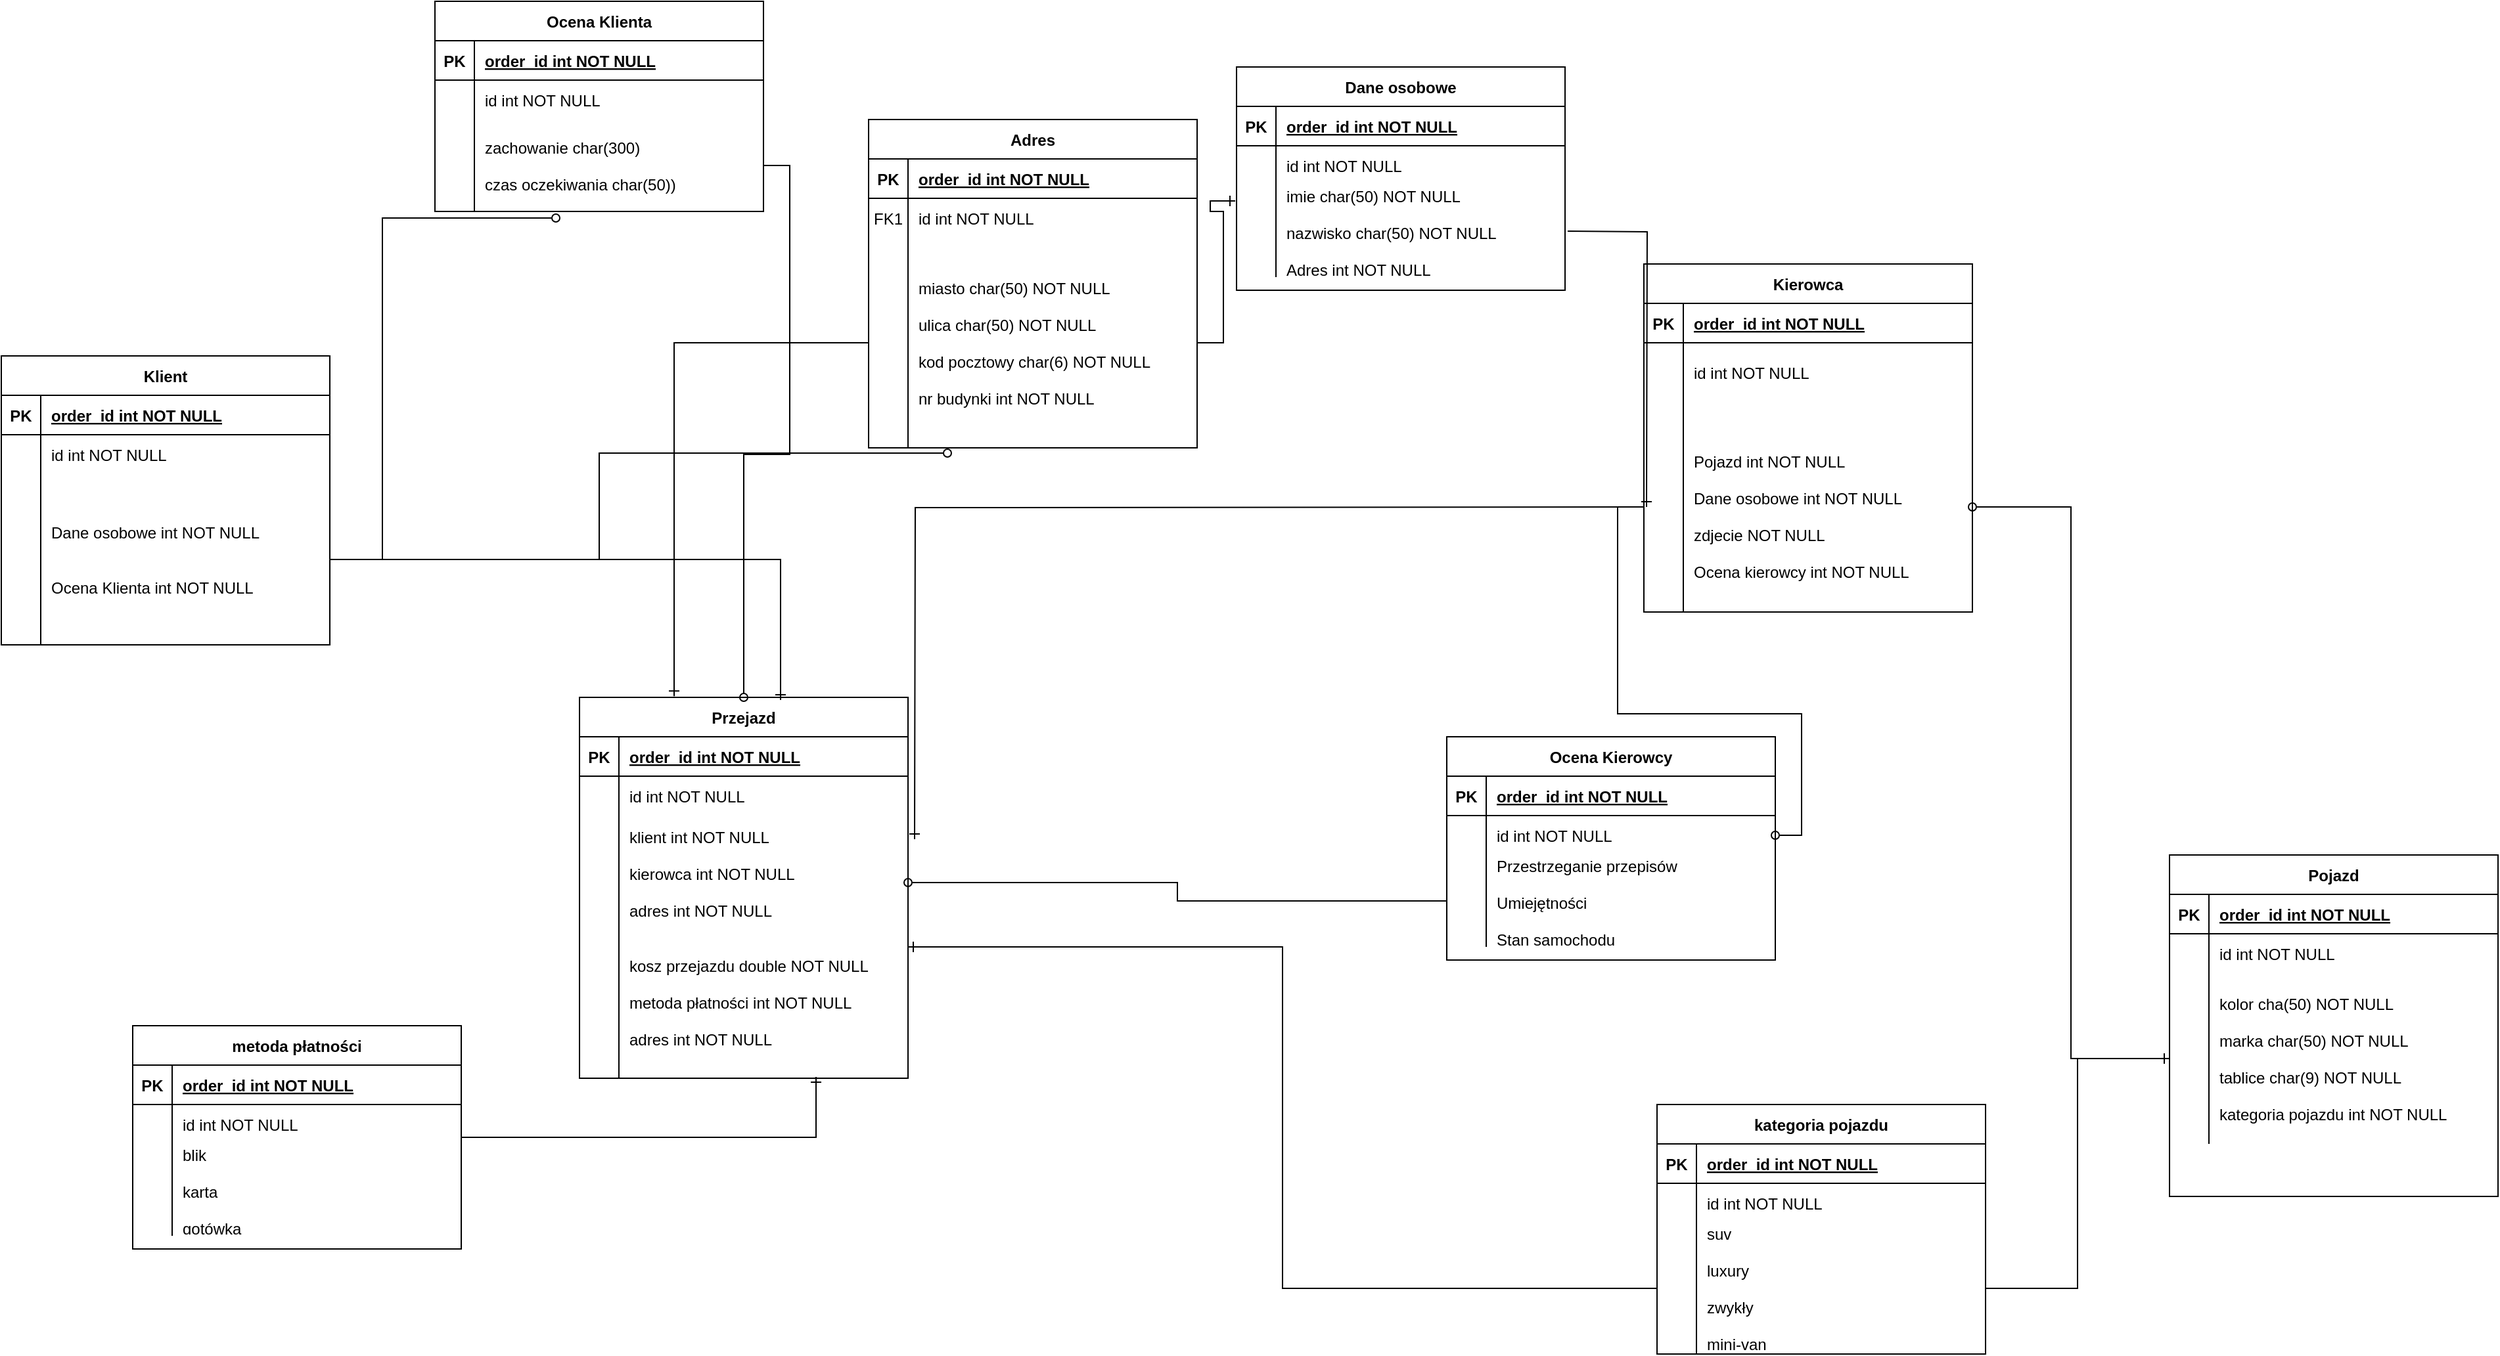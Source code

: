 <mxfile version="21.0.2" type="device"><diagram id="R2lEEEUBdFMjLlhIrx00" name="Page-1"><mxGraphModel dx="1434" dy="5473" grid="1" gridSize="10" guides="1" tooltips="1" connect="1" arrows="1" fold="1" page="1" pageScale="1" pageWidth="3300" pageHeight="4681" math="0" shadow="0" extFonts="Permanent Marker^https://fonts.googleapis.com/css?family=Permanent+Marker"><root><mxCell id="0"/><mxCell id="1" parent="0"/><mxCell id="sMUgmYJ9CTrRxvBQoEKG-1" value="Dane osobowe" style="shape=table;startSize=30;container=1;collapsible=1;childLayout=tableLayout;fixedRows=1;rowLines=0;fontStyle=1;align=center;resizeLast=1;" vertex="1" parent="1"><mxGeometry x="1750" y="40" width="250" height="170" as="geometry"/></mxCell><mxCell id="sMUgmYJ9CTrRxvBQoEKG-2" value="" style="shape=partialRectangle;collapsible=0;dropTarget=0;pointerEvents=0;fillColor=none;points=[[0,0.5],[1,0.5]];portConstraint=eastwest;top=0;left=0;right=0;bottom=1;" vertex="1" parent="sMUgmYJ9CTrRxvBQoEKG-1"><mxGeometry y="30" width="250" height="30" as="geometry"/></mxCell><mxCell id="sMUgmYJ9CTrRxvBQoEKG-3" value="PK" style="shape=partialRectangle;overflow=hidden;connectable=0;fillColor=none;top=0;left=0;bottom=0;right=0;fontStyle=1;" vertex="1" parent="sMUgmYJ9CTrRxvBQoEKG-2"><mxGeometry width="30" height="30" as="geometry"><mxRectangle width="30" height="30" as="alternateBounds"/></mxGeometry></mxCell><mxCell id="sMUgmYJ9CTrRxvBQoEKG-4" value="order_id int NOT NULL " style="shape=partialRectangle;overflow=hidden;connectable=0;fillColor=none;top=0;left=0;bottom=0;right=0;align=left;spacingLeft=6;fontStyle=5;" vertex="1" parent="sMUgmYJ9CTrRxvBQoEKG-2"><mxGeometry x="30" width="220" height="30" as="geometry"><mxRectangle width="220" height="30" as="alternateBounds"/></mxGeometry></mxCell><mxCell id="sMUgmYJ9CTrRxvBQoEKG-5" value="" style="shape=partialRectangle;collapsible=0;dropTarget=0;pointerEvents=0;fillColor=none;points=[[0,0.5],[1,0.5]];portConstraint=eastwest;top=0;left=0;right=0;bottom=0;" vertex="1" parent="sMUgmYJ9CTrRxvBQoEKG-1"><mxGeometry y="60" width="250" height="30" as="geometry"/></mxCell><mxCell id="sMUgmYJ9CTrRxvBQoEKG-6" value="" style="shape=partialRectangle;overflow=hidden;connectable=0;fillColor=none;top=0;left=0;bottom=0;right=0;" vertex="1" parent="sMUgmYJ9CTrRxvBQoEKG-5"><mxGeometry width="30" height="30" as="geometry"><mxRectangle width="30" height="30" as="alternateBounds"/></mxGeometry></mxCell><mxCell id="sMUgmYJ9CTrRxvBQoEKG-7" value="id int NOT NULL" style="shape=partialRectangle;overflow=hidden;connectable=0;fillColor=none;top=0;left=0;bottom=0;right=0;align=left;spacingLeft=6;" vertex="1" parent="sMUgmYJ9CTrRxvBQoEKG-5"><mxGeometry x="30" width="220" height="30" as="geometry"><mxRectangle width="220" height="30" as="alternateBounds"/></mxGeometry></mxCell><mxCell id="sMUgmYJ9CTrRxvBQoEKG-8" value="" style="shape=partialRectangle;collapsible=0;dropTarget=0;pointerEvents=0;fillColor=none;points=[[0,0.5],[1,0.5]];portConstraint=eastwest;top=0;left=0;right=0;bottom=0;" vertex="1" parent="sMUgmYJ9CTrRxvBQoEKG-1"><mxGeometry y="90" width="250" height="70" as="geometry"/></mxCell><mxCell id="sMUgmYJ9CTrRxvBQoEKG-9" value="" style="shape=partialRectangle;overflow=hidden;connectable=0;fillColor=none;top=0;left=0;bottom=0;right=0;" vertex="1" parent="sMUgmYJ9CTrRxvBQoEKG-8"><mxGeometry width="30" height="70" as="geometry"><mxRectangle width="30" height="70" as="alternateBounds"/></mxGeometry></mxCell><mxCell id="sMUgmYJ9CTrRxvBQoEKG-10" value="imie char(50) NOT NULL&#10;&#10;nazwisko char(50) NOT NULL&#10;&#10;Adres int NOT NULL" style="shape=partialRectangle;overflow=hidden;connectable=0;fillColor=none;top=0;left=0;bottom=0;right=0;align=left;spacingLeft=6;" vertex="1" parent="sMUgmYJ9CTrRxvBQoEKG-8"><mxGeometry x="30" width="220" height="70" as="geometry"><mxRectangle width="220" height="70" as="alternateBounds"/></mxGeometry></mxCell><mxCell id="sMUgmYJ9CTrRxvBQoEKG-11" value="Adres" style="shape=table;startSize=30;container=1;collapsible=1;childLayout=tableLayout;fixedRows=1;rowLines=0;fontStyle=1;align=center;resizeLast=1;" vertex="1" parent="1"><mxGeometry x="1470" y="80" width="250" height="250" as="geometry"/></mxCell><mxCell id="sMUgmYJ9CTrRxvBQoEKG-12" value="" style="shape=partialRectangle;collapsible=0;dropTarget=0;pointerEvents=0;fillColor=none;points=[[0,0.5],[1,0.5]];portConstraint=eastwest;top=0;left=0;right=0;bottom=1;" vertex="1" parent="sMUgmYJ9CTrRxvBQoEKG-11"><mxGeometry y="30" width="250" height="30" as="geometry"/></mxCell><mxCell id="sMUgmYJ9CTrRxvBQoEKG-13" value="PK" style="shape=partialRectangle;overflow=hidden;connectable=0;fillColor=none;top=0;left=0;bottom=0;right=0;fontStyle=1;" vertex="1" parent="sMUgmYJ9CTrRxvBQoEKG-12"><mxGeometry width="30" height="30" as="geometry"><mxRectangle width="30" height="30" as="alternateBounds"/></mxGeometry></mxCell><mxCell id="sMUgmYJ9CTrRxvBQoEKG-14" value="order_id int NOT NULL " style="shape=partialRectangle;overflow=hidden;connectable=0;fillColor=none;top=0;left=0;bottom=0;right=0;align=left;spacingLeft=6;fontStyle=5;" vertex="1" parent="sMUgmYJ9CTrRxvBQoEKG-12"><mxGeometry x="30" width="220" height="30" as="geometry"><mxRectangle width="220" height="30" as="alternateBounds"/></mxGeometry></mxCell><mxCell id="sMUgmYJ9CTrRxvBQoEKG-15" value="" style="shape=partialRectangle;collapsible=0;dropTarget=0;pointerEvents=0;fillColor=none;points=[[0,0.5],[1,0.5]];portConstraint=eastwest;top=0;left=0;right=0;bottom=0;" vertex="1" parent="sMUgmYJ9CTrRxvBQoEKG-11"><mxGeometry y="60" width="250" height="30" as="geometry"/></mxCell><mxCell id="sMUgmYJ9CTrRxvBQoEKG-16" value="FK1" style="shape=partialRectangle;overflow=hidden;connectable=0;fillColor=none;top=0;left=0;bottom=0;right=0;" vertex="1" parent="sMUgmYJ9CTrRxvBQoEKG-15"><mxGeometry width="30" height="30" as="geometry"><mxRectangle width="30" height="30" as="alternateBounds"/></mxGeometry></mxCell><mxCell id="sMUgmYJ9CTrRxvBQoEKG-17" value="id int NOT NULL" style="shape=partialRectangle;overflow=hidden;connectable=0;fillColor=none;top=0;left=0;bottom=0;right=0;align=left;spacingLeft=6;" vertex="1" parent="sMUgmYJ9CTrRxvBQoEKG-15"><mxGeometry x="30" width="220" height="30" as="geometry"><mxRectangle width="220" height="30" as="alternateBounds"/></mxGeometry></mxCell><mxCell id="sMUgmYJ9CTrRxvBQoEKG-18" value="" style="shape=partialRectangle;collapsible=0;dropTarget=0;pointerEvents=0;fillColor=none;points=[[0,0.5],[1,0.5]];portConstraint=eastwest;top=0;left=0;right=0;bottom=0;" vertex="1" parent="sMUgmYJ9CTrRxvBQoEKG-11"><mxGeometry y="90" width="250" height="160" as="geometry"/></mxCell><mxCell id="sMUgmYJ9CTrRxvBQoEKG-19" value="" style="shape=partialRectangle;overflow=hidden;connectable=0;fillColor=none;top=0;left=0;bottom=0;right=0;" vertex="1" parent="sMUgmYJ9CTrRxvBQoEKG-18"><mxGeometry width="30" height="160" as="geometry"><mxRectangle width="30" height="160" as="alternateBounds"/></mxGeometry></mxCell><mxCell id="sMUgmYJ9CTrRxvBQoEKG-20" value="miasto char(50) NOT NULL&#10;&#10;ulica char(50) NOT NULL&#10;&#10;kod pocztowy char(6) NOT NULL&#10;&#10;nr budynki int NOT NULL" style="shape=partialRectangle;overflow=hidden;connectable=0;fillColor=none;top=0;left=0;bottom=0;right=0;align=left;spacingLeft=6;" vertex="1" parent="sMUgmYJ9CTrRxvBQoEKG-18"><mxGeometry x="30" width="220" height="160" as="geometry"><mxRectangle width="220" height="160" as="alternateBounds"/></mxGeometry></mxCell><mxCell id="sMUgmYJ9CTrRxvBQoEKG-22" value="Klient" style="shape=table;startSize=30;container=1;collapsible=1;childLayout=tableLayout;fixedRows=1;rowLines=0;fontStyle=1;align=center;resizeLast=1;" vertex="1" parent="1"><mxGeometry x="810" y="260" width="250" height="220" as="geometry"/></mxCell><mxCell id="sMUgmYJ9CTrRxvBQoEKG-23" value="" style="shape=partialRectangle;collapsible=0;dropTarget=0;pointerEvents=0;fillColor=none;points=[[0,0.5],[1,0.5]];portConstraint=eastwest;top=0;left=0;right=0;bottom=1;" vertex="1" parent="sMUgmYJ9CTrRxvBQoEKG-22"><mxGeometry y="30" width="250" height="30" as="geometry"/></mxCell><mxCell id="sMUgmYJ9CTrRxvBQoEKG-24" value="PK" style="shape=partialRectangle;overflow=hidden;connectable=0;fillColor=none;top=0;left=0;bottom=0;right=0;fontStyle=1;" vertex="1" parent="sMUgmYJ9CTrRxvBQoEKG-23"><mxGeometry width="30" height="30" as="geometry"><mxRectangle width="30" height="30" as="alternateBounds"/></mxGeometry></mxCell><mxCell id="sMUgmYJ9CTrRxvBQoEKG-25" value="order_id int NOT NULL " style="shape=partialRectangle;overflow=hidden;connectable=0;fillColor=none;top=0;left=0;bottom=0;right=0;align=left;spacingLeft=6;fontStyle=5;" vertex="1" parent="sMUgmYJ9CTrRxvBQoEKG-23"><mxGeometry x="30" width="220" height="30" as="geometry"><mxRectangle width="220" height="30" as="alternateBounds"/></mxGeometry></mxCell><mxCell id="sMUgmYJ9CTrRxvBQoEKG-26" value="" style="shape=partialRectangle;collapsible=0;dropTarget=0;pointerEvents=0;fillColor=none;points=[[0,0.5],[1,0.5]];portConstraint=eastwest;top=0;left=0;right=0;bottom=0;" vertex="1" parent="sMUgmYJ9CTrRxvBQoEKG-22"><mxGeometry y="60" width="250" height="30" as="geometry"/></mxCell><mxCell id="sMUgmYJ9CTrRxvBQoEKG-27" value="" style="shape=partialRectangle;overflow=hidden;connectable=0;fillColor=none;top=0;left=0;bottom=0;right=0;" vertex="1" parent="sMUgmYJ9CTrRxvBQoEKG-26"><mxGeometry width="30" height="30" as="geometry"><mxRectangle width="30" height="30" as="alternateBounds"/></mxGeometry></mxCell><mxCell id="sMUgmYJ9CTrRxvBQoEKG-28" value="id int NOT NULL" style="shape=partialRectangle;overflow=hidden;connectable=0;fillColor=none;top=0;left=0;bottom=0;right=0;align=left;spacingLeft=6;" vertex="1" parent="sMUgmYJ9CTrRxvBQoEKG-26"><mxGeometry x="30" width="220" height="30" as="geometry"><mxRectangle width="220" height="30" as="alternateBounds"/></mxGeometry></mxCell><mxCell id="sMUgmYJ9CTrRxvBQoEKG-29" value="" style="shape=partialRectangle;collapsible=0;dropTarget=0;pointerEvents=0;fillColor=none;points=[[0,0.5],[1,0.5]];portConstraint=eastwest;top=0;left=0;right=0;bottom=0;" vertex="1" parent="sMUgmYJ9CTrRxvBQoEKG-22"><mxGeometry y="90" width="250" height="130" as="geometry"/></mxCell><mxCell id="sMUgmYJ9CTrRxvBQoEKG-30" value="" style="shape=partialRectangle;overflow=hidden;connectable=0;fillColor=none;top=0;left=0;bottom=0;right=0;" vertex="1" parent="sMUgmYJ9CTrRxvBQoEKG-29"><mxGeometry width="30" height="130" as="geometry"><mxRectangle width="30" height="130" as="alternateBounds"/></mxGeometry></mxCell><mxCell id="sMUgmYJ9CTrRxvBQoEKG-31" value="Dane osobowe int NOT NULL&#10;&#10;&#10;Ocena Klienta int NOT NULL" style="shape=partialRectangle;overflow=hidden;connectable=0;fillColor=none;top=0;left=0;bottom=0;right=0;align=left;spacingLeft=6;" vertex="1" parent="sMUgmYJ9CTrRxvBQoEKG-29"><mxGeometry x="30" width="220" height="130" as="geometry"><mxRectangle width="220" height="130" as="alternateBounds"/></mxGeometry></mxCell><mxCell id="sMUgmYJ9CTrRxvBQoEKG-32" value="Ocena Klienta" style="shape=table;startSize=30;container=1;collapsible=1;childLayout=tableLayout;fixedRows=1;rowLines=0;fontStyle=1;align=center;resizeLast=1;" vertex="1" parent="1"><mxGeometry x="1140" y="-10" width="250" height="160" as="geometry"/></mxCell><mxCell id="sMUgmYJ9CTrRxvBQoEKG-33" value="" style="shape=partialRectangle;collapsible=0;dropTarget=0;pointerEvents=0;fillColor=none;points=[[0,0.5],[1,0.5]];portConstraint=eastwest;top=0;left=0;right=0;bottom=1;" vertex="1" parent="sMUgmYJ9CTrRxvBQoEKG-32"><mxGeometry y="30" width="250" height="30" as="geometry"/></mxCell><mxCell id="sMUgmYJ9CTrRxvBQoEKG-34" value="PK" style="shape=partialRectangle;overflow=hidden;connectable=0;fillColor=none;top=0;left=0;bottom=0;right=0;fontStyle=1;" vertex="1" parent="sMUgmYJ9CTrRxvBQoEKG-33"><mxGeometry width="30" height="30" as="geometry"><mxRectangle width="30" height="30" as="alternateBounds"/></mxGeometry></mxCell><mxCell id="sMUgmYJ9CTrRxvBQoEKG-35" value="order_id int NOT NULL " style="shape=partialRectangle;overflow=hidden;connectable=0;fillColor=none;top=0;left=0;bottom=0;right=0;align=left;spacingLeft=6;fontStyle=5;" vertex="1" parent="sMUgmYJ9CTrRxvBQoEKG-33"><mxGeometry x="30" width="220" height="30" as="geometry"><mxRectangle width="220" height="30" as="alternateBounds"/></mxGeometry></mxCell><mxCell id="sMUgmYJ9CTrRxvBQoEKG-36" value="" style="shape=partialRectangle;collapsible=0;dropTarget=0;pointerEvents=0;fillColor=none;points=[[0,0.5],[1,0.5]];portConstraint=eastwest;top=0;left=0;right=0;bottom=0;" vertex="1" parent="sMUgmYJ9CTrRxvBQoEKG-32"><mxGeometry y="60" width="250" height="30" as="geometry"/></mxCell><mxCell id="sMUgmYJ9CTrRxvBQoEKG-37" value="" style="shape=partialRectangle;overflow=hidden;connectable=0;fillColor=none;top=0;left=0;bottom=0;right=0;" vertex="1" parent="sMUgmYJ9CTrRxvBQoEKG-36"><mxGeometry width="30" height="30" as="geometry"><mxRectangle width="30" height="30" as="alternateBounds"/></mxGeometry></mxCell><mxCell id="sMUgmYJ9CTrRxvBQoEKG-38" value="id int NOT NULL" style="shape=partialRectangle;overflow=hidden;connectable=0;fillColor=none;top=0;left=0;bottom=0;right=0;align=left;spacingLeft=6;" vertex="1" parent="sMUgmYJ9CTrRxvBQoEKG-36"><mxGeometry x="30" width="220" height="30" as="geometry"><mxRectangle width="220" height="30" as="alternateBounds"/></mxGeometry></mxCell><mxCell id="sMUgmYJ9CTrRxvBQoEKG-39" value="" style="shape=partialRectangle;collapsible=0;dropTarget=0;pointerEvents=0;fillColor=none;points=[[0,0.5],[1,0.5]];portConstraint=eastwest;top=0;left=0;right=0;bottom=0;" vertex="1" parent="sMUgmYJ9CTrRxvBQoEKG-32"><mxGeometry y="90" width="250" height="70" as="geometry"/></mxCell><mxCell id="sMUgmYJ9CTrRxvBQoEKG-40" value="" style="shape=partialRectangle;overflow=hidden;connectable=0;fillColor=none;top=0;left=0;bottom=0;right=0;" vertex="1" parent="sMUgmYJ9CTrRxvBQoEKG-39"><mxGeometry width="30" height="70" as="geometry"><mxRectangle width="30" height="70" as="alternateBounds"/></mxGeometry></mxCell><mxCell id="sMUgmYJ9CTrRxvBQoEKG-41" value="zachowanie char(300)&#10;&#10;czas oczekiwania char(50))" style="shape=partialRectangle;overflow=hidden;connectable=0;fillColor=none;top=0;left=0;bottom=0;right=0;align=left;spacingLeft=6;" vertex="1" parent="sMUgmYJ9CTrRxvBQoEKG-39"><mxGeometry x="30" width="220" height="70" as="geometry"><mxRectangle width="220" height="70" as="alternateBounds"/></mxGeometry></mxCell><mxCell id="sMUgmYJ9CTrRxvBQoEKG-42" value="Przejazd" style="shape=table;startSize=30;container=1;collapsible=1;childLayout=tableLayout;fixedRows=1;rowLines=0;fontStyle=1;align=center;resizeLast=1;" vertex="1" parent="1"><mxGeometry x="1250" y="520" width="250" height="290" as="geometry"/></mxCell><mxCell id="sMUgmYJ9CTrRxvBQoEKG-43" value="" style="shape=partialRectangle;collapsible=0;dropTarget=0;pointerEvents=0;fillColor=none;points=[[0,0.5],[1,0.5]];portConstraint=eastwest;top=0;left=0;right=0;bottom=1;" vertex="1" parent="sMUgmYJ9CTrRxvBQoEKG-42"><mxGeometry y="30" width="250" height="30" as="geometry"/></mxCell><mxCell id="sMUgmYJ9CTrRxvBQoEKG-44" value="PK" style="shape=partialRectangle;overflow=hidden;connectable=0;fillColor=none;top=0;left=0;bottom=0;right=0;fontStyle=1;" vertex="1" parent="sMUgmYJ9CTrRxvBQoEKG-43"><mxGeometry width="30" height="30" as="geometry"><mxRectangle width="30" height="30" as="alternateBounds"/></mxGeometry></mxCell><mxCell id="sMUgmYJ9CTrRxvBQoEKG-45" value="order_id int NOT NULL " style="shape=partialRectangle;overflow=hidden;connectable=0;fillColor=none;top=0;left=0;bottom=0;right=0;align=left;spacingLeft=6;fontStyle=5;" vertex="1" parent="sMUgmYJ9CTrRxvBQoEKG-43"><mxGeometry x="30" width="220" height="30" as="geometry"><mxRectangle width="220" height="30" as="alternateBounds"/></mxGeometry></mxCell><mxCell id="sMUgmYJ9CTrRxvBQoEKG-46" value="" style="shape=partialRectangle;collapsible=0;dropTarget=0;pointerEvents=0;fillColor=none;points=[[0,0.5],[1,0.5]];portConstraint=eastwest;top=0;left=0;right=0;bottom=0;" vertex="1" parent="sMUgmYJ9CTrRxvBQoEKG-42"><mxGeometry y="60" width="250" height="30" as="geometry"/></mxCell><mxCell id="sMUgmYJ9CTrRxvBQoEKG-47" value="" style="shape=partialRectangle;overflow=hidden;connectable=0;fillColor=none;top=0;left=0;bottom=0;right=0;" vertex="1" parent="sMUgmYJ9CTrRxvBQoEKG-46"><mxGeometry width="30" height="30" as="geometry"><mxRectangle width="30" height="30" as="alternateBounds"/></mxGeometry></mxCell><mxCell id="sMUgmYJ9CTrRxvBQoEKG-48" value="id int NOT NULL" style="shape=partialRectangle;overflow=hidden;connectable=0;fillColor=none;top=0;left=0;bottom=0;right=0;align=left;spacingLeft=6;" vertex="1" parent="sMUgmYJ9CTrRxvBQoEKG-46"><mxGeometry x="30" width="220" height="30" as="geometry"><mxRectangle width="220" height="30" as="alternateBounds"/></mxGeometry></mxCell><mxCell id="sMUgmYJ9CTrRxvBQoEKG-49" value="" style="shape=partialRectangle;collapsible=0;dropTarget=0;pointerEvents=0;fillColor=none;points=[[0,0.5],[1,0.5]];portConstraint=eastwest;top=0;left=0;right=0;bottom=0;" vertex="1" parent="sMUgmYJ9CTrRxvBQoEKG-42"><mxGeometry y="90" width="250" height="200" as="geometry"/></mxCell><mxCell id="sMUgmYJ9CTrRxvBQoEKG-50" value="" style="shape=partialRectangle;overflow=hidden;connectable=0;fillColor=none;top=0;left=0;bottom=0;right=0;" vertex="1" parent="sMUgmYJ9CTrRxvBQoEKG-49"><mxGeometry width="30" height="200" as="geometry"><mxRectangle width="30" height="200" as="alternateBounds"/></mxGeometry></mxCell><mxCell id="sMUgmYJ9CTrRxvBQoEKG-51" value="klient int NOT NULL&#10;&#10;kierowca int NOT NULL&#10;&#10;adres int NOT NULL&#10;&#10;&#10;kosz przejazdu double NOT NULL&#10;&#10;metoda płatności int NOT NULL&#10;&#10;adres int NOT NULL&#10;" style="shape=partialRectangle;overflow=hidden;connectable=0;fillColor=none;top=0;left=0;bottom=0;right=0;align=left;spacingLeft=6;" vertex="1" parent="sMUgmYJ9CTrRxvBQoEKG-49"><mxGeometry x="30" width="220" height="200" as="geometry"><mxRectangle width="220" height="200" as="alternateBounds"/></mxGeometry></mxCell><mxCell id="sMUgmYJ9CTrRxvBQoEKG-52" value="kategoria pojazdu" style="shape=table;startSize=30;container=1;collapsible=1;childLayout=tableLayout;fixedRows=1;rowLines=0;fontStyle=1;align=center;resizeLast=1;" vertex="1" parent="1"><mxGeometry x="2070" y="830" width="250" height="190" as="geometry"/></mxCell><mxCell id="sMUgmYJ9CTrRxvBQoEKG-53" value="" style="shape=partialRectangle;collapsible=0;dropTarget=0;pointerEvents=0;fillColor=none;points=[[0,0.5],[1,0.5]];portConstraint=eastwest;top=0;left=0;right=0;bottom=1;" vertex="1" parent="sMUgmYJ9CTrRxvBQoEKG-52"><mxGeometry y="30" width="250" height="30" as="geometry"/></mxCell><mxCell id="sMUgmYJ9CTrRxvBQoEKG-54" value="PK" style="shape=partialRectangle;overflow=hidden;connectable=0;fillColor=none;top=0;left=0;bottom=0;right=0;fontStyle=1;" vertex="1" parent="sMUgmYJ9CTrRxvBQoEKG-53"><mxGeometry width="30" height="30" as="geometry"><mxRectangle width="30" height="30" as="alternateBounds"/></mxGeometry></mxCell><mxCell id="sMUgmYJ9CTrRxvBQoEKG-55" value="order_id int NOT NULL " style="shape=partialRectangle;overflow=hidden;connectable=0;fillColor=none;top=0;left=0;bottom=0;right=0;align=left;spacingLeft=6;fontStyle=5;" vertex="1" parent="sMUgmYJ9CTrRxvBQoEKG-53"><mxGeometry x="30" width="220" height="30" as="geometry"><mxRectangle width="220" height="30" as="alternateBounds"/></mxGeometry></mxCell><mxCell id="sMUgmYJ9CTrRxvBQoEKG-56" value="" style="shape=partialRectangle;collapsible=0;dropTarget=0;pointerEvents=0;fillColor=none;points=[[0,0.5],[1,0.5]];portConstraint=eastwest;top=0;left=0;right=0;bottom=0;" vertex="1" parent="sMUgmYJ9CTrRxvBQoEKG-52"><mxGeometry y="60" width="250" height="30" as="geometry"/></mxCell><mxCell id="sMUgmYJ9CTrRxvBQoEKG-57" value="" style="shape=partialRectangle;overflow=hidden;connectable=0;fillColor=none;top=0;left=0;bottom=0;right=0;" vertex="1" parent="sMUgmYJ9CTrRxvBQoEKG-56"><mxGeometry width="30" height="30" as="geometry"><mxRectangle width="30" height="30" as="alternateBounds"/></mxGeometry></mxCell><mxCell id="sMUgmYJ9CTrRxvBQoEKG-58" value="id int NOT NULL" style="shape=partialRectangle;overflow=hidden;connectable=0;fillColor=none;top=0;left=0;bottom=0;right=0;align=left;spacingLeft=6;" vertex="1" parent="sMUgmYJ9CTrRxvBQoEKG-56"><mxGeometry x="30" width="220" height="30" as="geometry"><mxRectangle width="220" height="30" as="alternateBounds"/></mxGeometry></mxCell><mxCell id="sMUgmYJ9CTrRxvBQoEKG-59" value="" style="shape=partialRectangle;collapsible=0;dropTarget=0;pointerEvents=0;fillColor=none;points=[[0,0.5],[1,0.5]];portConstraint=eastwest;top=0;left=0;right=0;bottom=0;" vertex="1" parent="sMUgmYJ9CTrRxvBQoEKG-52"><mxGeometry y="90" width="250" height="100" as="geometry"/></mxCell><mxCell id="sMUgmYJ9CTrRxvBQoEKG-60" value="" style="shape=partialRectangle;overflow=hidden;connectable=0;fillColor=none;top=0;left=0;bottom=0;right=0;" vertex="1" parent="sMUgmYJ9CTrRxvBQoEKG-59"><mxGeometry width="30" height="100" as="geometry"><mxRectangle width="30" height="100" as="alternateBounds"/></mxGeometry></mxCell><mxCell id="sMUgmYJ9CTrRxvBQoEKG-61" value="suv&#10;&#10;luxury&#10;&#10;zwykły&#10;&#10;mini-van" style="shape=partialRectangle;overflow=hidden;connectable=0;fillColor=none;top=0;left=0;bottom=0;right=0;align=left;spacingLeft=6;" vertex="1" parent="sMUgmYJ9CTrRxvBQoEKG-59"><mxGeometry x="30" width="220" height="100" as="geometry"><mxRectangle width="220" height="100" as="alternateBounds"/></mxGeometry></mxCell><mxCell id="sMUgmYJ9CTrRxvBQoEKG-62" value="Pojazd" style="shape=table;startSize=30;container=1;collapsible=1;childLayout=tableLayout;fixedRows=1;rowLines=0;fontStyle=1;align=center;resizeLast=1;" vertex="1" parent="1"><mxGeometry x="2460" y="640" width="250" height="260" as="geometry"/></mxCell><mxCell id="sMUgmYJ9CTrRxvBQoEKG-63" value="" style="shape=partialRectangle;collapsible=0;dropTarget=0;pointerEvents=0;fillColor=none;points=[[0,0.5],[1,0.5]];portConstraint=eastwest;top=0;left=0;right=0;bottom=1;" vertex="1" parent="sMUgmYJ9CTrRxvBQoEKG-62"><mxGeometry y="30" width="250" height="30" as="geometry"/></mxCell><mxCell id="sMUgmYJ9CTrRxvBQoEKG-64" value="PK" style="shape=partialRectangle;overflow=hidden;connectable=0;fillColor=none;top=0;left=0;bottom=0;right=0;fontStyle=1;" vertex="1" parent="sMUgmYJ9CTrRxvBQoEKG-63"><mxGeometry width="30" height="30" as="geometry"><mxRectangle width="30" height="30" as="alternateBounds"/></mxGeometry></mxCell><mxCell id="sMUgmYJ9CTrRxvBQoEKG-65" value="order_id int NOT NULL " style="shape=partialRectangle;overflow=hidden;connectable=0;fillColor=none;top=0;left=0;bottom=0;right=0;align=left;spacingLeft=6;fontStyle=5;" vertex="1" parent="sMUgmYJ9CTrRxvBQoEKG-63"><mxGeometry x="30" width="220" height="30" as="geometry"><mxRectangle width="220" height="30" as="alternateBounds"/></mxGeometry></mxCell><mxCell id="sMUgmYJ9CTrRxvBQoEKG-66" value="" style="shape=partialRectangle;collapsible=0;dropTarget=0;pointerEvents=0;fillColor=none;points=[[0,0.5],[1,0.5]];portConstraint=eastwest;top=0;left=0;right=0;bottom=0;" vertex="1" parent="sMUgmYJ9CTrRxvBQoEKG-62"><mxGeometry y="60" width="250" height="30" as="geometry"/></mxCell><mxCell id="sMUgmYJ9CTrRxvBQoEKG-67" value="" style="shape=partialRectangle;overflow=hidden;connectable=0;fillColor=none;top=0;left=0;bottom=0;right=0;" vertex="1" parent="sMUgmYJ9CTrRxvBQoEKG-66"><mxGeometry width="30" height="30" as="geometry"><mxRectangle width="30" height="30" as="alternateBounds"/></mxGeometry></mxCell><mxCell id="sMUgmYJ9CTrRxvBQoEKG-68" value="id int NOT NULL" style="shape=partialRectangle;overflow=hidden;connectable=0;fillColor=none;top=0;left=0;bottom=0;right=0;align=left;spacingLeft=6;" vertex="1" parent="sMUgmYJ9CTrRxvBQoEKG-66"><mxGeometry x="30" width="220" height="30" as="geometry"><mxRectangle width="220" height="30" as="alternateBounds"/></mxGeometry></mxCell><mxCell id="sMUgmYJ9CTrRxvBQoEKG-69" value="" style="shape=partialRectangle;collapsible=0;dropTarget=0;pointerEvents=0;fillColor=none;points=[[0,0.5],[1,0.5]];portConstraint=eastwest;top=0;left=0;right=0;bottom=0;" vertex="1" parent="sMUgmYJ9CTrRxvBQoEKG-62"><mxGeometry y="90" width="250" height="130" as="geometry"/></mxCell><mxCell id="sMUgmYJ9CTrRxvBQoEKG-70" value="" style="shape=partialRectangle;overflow=hidden;connectable=0;fillColor=none;top=0;left=0;bottom=0;right=0;" vertex="1" parent="sMUgmYJ9CTrRxvBQoEKG-69"><mxGeometry width="30" height="130" as="geometry"><mxRectangle width="30" height="130" as="alternateBounds"/></mxGeometry></mxCell><mxCell id="sMUgmYJ9CTrRxvBQoEKG-71" value="kolor cha(50) NOT NULL&#10;&#10;marka char(50) NOT NULL&#10;&#10;tablice char(9) NOT NULL&#10;&#10;kategoria pojazdu int NOT NULL" style="shape=partialRectangle;overflow=hidden;connectable=0;fillColor=none;top=0;left=0;bottom=0;right=0;align=left;spacingLeft=6;" vertex="1" parent="sMUgmYJ9CTrRxvBQoEKG-69"><mxGeometry x="30" width="220" height="130" as="geometry"><mxRectangle width="220" height="130" as="alternateBounds"/></mxGeometry></mxCell><mxCell id="sMUgmYJ9CTrRxvBQoEKG-72" value="Kierowca" style="shape=table;startSize=30;container=1;collapsible=1;childLayout=tableLayout;fixedRows=1;rowLines=0;fontStyle=1;align=center;resizeLast=1;" vertex="1" parent="1"><mxGeometry x="2060" y="190" width="250" height="265" as="geometry"/></mxCell><mxCell id="sMUgmYJ9CTrRxvBQoEKG-73" value="" style="shape=partialRectangle;collapsible=0;dropTarget=0;pointerEvents=0;fillColor=none;points=[[0,0.5],[1,0.5]];portConstraint=eastwest;top=0;left=0;right=0;bottom=1;" vertex="1" parent="sMUgmYJ9CTrRxvBQoEKG-72"><mxGeometry y="30" width="250" height="30" as="geometry"/></mxCell><mxCell id="sMUgmYJ9CTrRxvBQoEKG-74" value="PK" style="shape=partialRectangle;overflow=hidden;connectable=0;fillColor=none;top=0;left=0;bottom=0;right=0;fontStyle=1;" vertex="1" parent="sMUgmYJ9CTrRxvBQoEKG-73"><mxGeometry width="30" height="30" as="geometry"><mxRectangle width="30" height="30" as="alternateBounds"/></mxGeometry></mxCell><mxCell id="sMUgmYJ9CTrRxvBQoEKG-75" value="order_id int NOT NULL " style="shape=partialRectangle;overflow=hidden;connectable=0;fillColor=none;top=0;left=0;bottom=0;right=0;align=left;spacingLeft=6;fontStyle=5;" vertex="1" parent="sMUgmYJ9CTrRxvBQoEKG-73"><mxGeometry x="30" width="220" height="30" as="geometry"><mxRectangle width="220" height="30" as="alternateBounds"/></mxGeometry></mxCell><mxCell id="sMUgmYJ9CTrRxvBQoEKG-76" value="" style="shape=partialRectangle;collapsible=0;dropTarget=0;pointerEvents=0;fillColor=none;points=[[0,0.5],[1,0.5]];portConstraint=eastwest;top=0;left=0;right=0;bottom=0;" vertex="1" parent="sMUgmYJ9CTrRxvBQoEKG-72"><mxGeometry y="60" width="250" height="45" as="geometry"/></mxCell><mxCell id="sMUgmYJ9CTrRxvBQoEKG-77" value="" style="shape=partialRectangle;overflow=hidden;connectable=0;fillColor=none;top=0;left=0;bottom=0;right=0;" vertex="1" parent="sMUgmYJ9CTrRxvBQoEKG-76"><mxGeometry width="30" height="45" as="geometry"><mxRectangle width="30" height="45" as="alternateBounds"/></mxGeometry></mxCell><mxCell id="sMUgmYJ9CTrRxvBQoEKG-78" value="id int NOT NULL" style="shape=partialRectangle;overflow=hidden;connectable=0;fillColor=none;top=0;left=0;bottom=0;right=0;align=left;spacingLeft=6;" vertex="1" parent="sMUgmYJ9CTrRxvBQoEKG-76"><mxGeometry x="30" width="220" height="45" as="geometry"><mxRectangle width="220" height="45" as="alternateBounds"/></mxGeometry></mxCell><mxCell id="sMUgmYJ9CTrRxvBQoEKG-79" value="" style="shape=partialRectangle;collapsible=0;dropTarget=0;pointerEvents=0;fillColor=none;points=[[0,0.5],[1,0.5]];portConstraint=eastwest;top=0;left=0;right=0;bottom=0;" vertex="1" parent="sMUgmYJ9CTrRxvBQoEKG-72"><mxGeometry y="105" width="250" height="160" as="geometry"/></mxCell><mxCell id="sMUgmYJ9CTrRxvBQoEKG-80" value="" style="shape=partialRectangle;overflow=hidden;connectable=0;fillColor=none;top=0;left=0;bottom=0;right=0;" vertex="1" parent="sMUgmYJ9CTrRxvBQoEKG-79"><mxGeometry width="30" height="160" as="geometry"><mxRectangle width="30" height="160" as="alternateBounds"/></mxGeometry></mxCell><mxCell id="sMUgmYJ9CTrRxvBQoEKG-81" value="&#10;Pojazd int NOT NULL&#10;&#10;Dane osobowe int NOT NULL&#10;&#10;zdjecie NOT NULL&#10;&#10;Ocena kierowcy int NOT NULL" style="shape=partialRectangle;overflow=hidden;connectable=0;fillColor=none;top=0;left=0;bottom=0;right=0;align=left;spacingLeft=6;" vertex="1" parent="sMUgmYJ9CTrRxvBQoEKG-79"><mxGeometry x="30" width="220" height="160" as="geometry"><mxRectangle width="220" height="160" as="alternateBounds"/></mxGeometry></mxCell><mxCell id="sMUgmYJ9CTrRxvBQoEKG-116" style="edgeStyle=orthogonalEdgeStyle;rounded=0;orthogonalLoop=1;jettySize=auto;html=1;entryX=0.72;entryY=0.995;entryDx=0;entryDy=0;entryPerimeter=0;endArrow=ERone;endFill=0;" edge="1" parent="1" source="sMUgmYJ9CTrRxvBQoEKG-82" target="sMUgmYJ9CTrRxvBQoEKG-49"><mxGeometry relative="1" as="geometry"/></mxCell><mxCell id="sMUgmYJ9CTrRxvBQoEKG-82" value="metoda płatności" style="shape=table;startSize=30;container=1;collapsible=1;childLayout=tableLayout;fixedRows=1;rowLines=0;fontStyle=1;align=center;resizeLast=1;" vertex="1" parent="1"><mxGeometry x="910" y="770" width="250" height="170" as="geometry"/></mxCell><mxCell id="sMUgmYJ9CTrRxvBQoEKG-83" value="" style="shape=partialRectangle;collapsible=0;dropTarget=0;pointerEvents=0;fillColor=none;points=[[0,0.5],[1,0.5]];portConstraint=eastwest;top=0;left=0;right=0;bottom=1;" vertex="1" parent="sMUgmYJ9CTrRxvBQoEKG-82"><mxGeometry y="30" width="250" height="30" as="geometry"/></mxCell><mxCell id="sMUgmYJ9CTrRxvBQoEKG-84" value="PK" style="shape=partialRectangle;overflow=hidden;connectable=0;fillColor=none;top=0;left=0;bottom=0;right=0;fontStyle=1;" vertex="1" parent="sMUgmYJ9CTrRxvBQoEKG-83"><mxGeometry width="30" height="30" as="geometry"><mxRectangle width="30" height="30" as="alternateBounds"/></mxGeometry></mxCell><mxCell id="sMUgmYJ9CTrRxvBQoEKG-85" value="order_id int NOT NULL " style="shape=partialRectangle;overflow=hidden;connectable=0;fillColor=none;top=0;left=0;bottom=0;right=0;align=left;spacingLeft=6;fontStyle=5;" vertex="1" parent="sMUgmYJ9CTrRxvBQoEKG-83"><mxGeometry x="30" width="220" height="30" as="geometry"><mxRectangle width="220" height="30" as="alternateBounds"/></mxGeometry></mxCell><mxCell id="sMUgmYJ9CTrRxvBQoEKG-86" value="" style="shape=partialRectangle;collapsible=0;dropTarget=0;pointerEvents=0;fillColor=none;points=[[0,0.5],[1,0.5]];portConstraint=eastwest;top=0;left=0;right=0;bottom=0;" vertex="1" parent="sMUgmYJ9CTrRxvBQoEKG-82"><mxGeometry y="60" width="250" height="30" as="geometry"/></mxCell><mxCell id="sMUgmYJ9CTrRxvBQoEKG-87" value="" style="shape=partialRectangle;overflow=hidden;connectable=0;fillColor=none;top=0;left=0;bottom=0;right=0;" vertex="1" parent="sMUgmYJ9CTrRxvBQoEKG-86"><mxGeometry width="30" height="30" as="geometry"><mxRectangle width="30" height="30" as="alternateBounds"/></mxGeometry></mxCell><mxCell id="sMUgmYJ9CTrRxvBQoEKG-88" value="id int NOT NULL" style="shape=partialRectangle;overflow=hidden;connectable=0;fillColor=none;top=0;left=0;bottom=0;right=0;align=left;spacingLeft=6;" vertex="1" parent="sMUgmYJ9CTrRxvBQoEKG-86"><mxGeometry x="30" width="220" height="30" as="geometry"><mxRectangle width="220" height="30" as="alternateBounds"/></mxGeometry></mxCell><mxCell id="sMUgmYJ9CTrRxvBQoEKG-89" value="" style="shape=partialRectangle;collapsible=0;dropTarget=0;pointerEvents=0;fillColor=none;points=[[0,0.5],[1,0.5]];portConstraint=eastwest;top=0;left=0;right=0;bottom=0;" vertex="1" parent="sMUgmYJ9CTrRxvBQoEKG-82"><mxGeometry y="90" width="250" height="70" as="geometry"/></mxCell><mxCell id="sMUgmYJ9CTrRxvBQoEKG-90" value="" style="shape=partialRectangle;overflow=hidden;connectable=0;fillColor=none;top=0;left=0;bottom=0;right=0;" vertex="1" parent="sMUgmYJ9CTrRxvBQoEKG-89"><mxGeometry width="30" height="70" as="geometry"><mxRectangle width="30" height="70" as="alternateBounds"/></mxGeometry></mxCell><mxCell id="sMUgmYJ9CTrRxvBQoEKG-91" value="blik&#10;&#10;karta&#10;&#10;gotówka" style="shape=partialRectangle;overflow=hidden;connectable=0;fillColor=none;top=0;left=0;bottom=0;right=0;align=left;spacingLeft=6;" vertex="1" parent="sMUgmYJ9CTrRxvBQoEKG-89"><mxGeometry x="30" width="220" height="70" as="geometry"><mxRectangle width="220" height="70" as="alternateBounds"/></mxGeometry></mxCell><mxCell id="sMUgmYJ9CTrRxvBQoEKG-92" value="Ocena Kierowcy" style="shape=table;startSize=30;container=1;collapsible=1;childLayout=tableLayout;fixedRows=1;rowLines=0;fontStyle=1;align=center;resizeLast=1;" vertex="1" parent="1"><mxGeometry x="1910" y="550" width="250" height="170" as="geometry"/></mxCell><mxCell id="sMUgmYJ9CTrRxvBQoEKG-93" value="" style="shape=partialRectangle;collapsible=0;dropTarget=0;pointerEvents=0;fillColor=none;points=[[0,0.5],[1,0.5]];portConstraint=eastwest;top=0;left=0;right=0;bottom=1;" vertex="1" parent="sMUgmYJ9CTrRxvBQoEKG-92"><mxGeometry y="30" width="250" height="30" as="geometry"/></mxCell><mxCell id="sMUgmYJ9CTrRxvBQoEKG-94" value="PK" style="shape=partialRectangle;overflow=hidden;connectable=0;fillColor=none;top=0;left=0;bottom=0;right=0;fontStyle=1;" vertex="1" parent="sMUgmYJ9CTrRxvBQoEKG-93"><mxGeometry width="30" height="30" as="geometry"><mxRectangle width="30" height="30" as="alternateBounds"/></mxGeometry></mxCell><mxCell id="sMUgmYJ9CTrRxvBQoEKG-95" value="order_id int NOT NULL " style="shape=partialRectangle;overflow=hidden;connectable=0;fillColor=none;top=0;left=0;bottom=0;right=0;align=left;spacingLeft=6;fontStyle=5;" vertex="1" parent="sMUgmYJ9CTrRxvBQoEKG-93"><mxGeometry x="30" width="220" height="30" as="geometry"><mxRectangle width="220" height="30" as="alternateBounds"/></mxGeometry></mxCell><mxCell id="sMUgmYJ9CTrRxvBQoEKG-96" value="" style="shape=partialRectangle;collapsible=0;dropTarget=0;pointerEvents=0;fillColor=none;points=[[0,0.5],[1,0.5]];portConstraint=eastwest;top=0;left=0;right=0;bottom=0;" vertex="1" parent="sMUgmYJ9CTrRxvBQoEKG-92"><mxGeometry y="60" width="250" height="30" as="geometry"/></mxCell><mxCell id="sMUgmYJ9CTrRxvBQoEKG-97" value="" style="shape=partialRectangle;overflow=hidden;connectable=0;fillColor=none;top=0;left=0;bottom=0;right=0;" vertex="1" parent="sMUgmYJ9CTrRxvBQoEKG-96"><mxGeometry width="30" height="30" as="geometry"><mxRectangle width="30" height="30" as="alternateBounds"/></mxGeometry></mxCell><mxCell id="sMUgmYJ9CTrRxvBQoEKG-98" value="id int NOT NULL" style="shape=partialRectangle;overflow=hidden;connectable=0;fillColor=none;top=0;left=0;bottom=0;right=0;align=left;spacingLeft=6;" vertex="1" parent="sMUgmYJ9CTrRxvBQoEKG-96"><mxGeometry x="30" width="220" height="30" as="geometry"><mxRectangle width="220" height="30" as="alternateBounds"/></mxGeometry></mxCell><mxCell id="sMUgmYJ9CTrRxvBQoEKG-99" value="" style="shape=partialRectangle;collapsible=0;dropTarget=0;pointerEvents=0;fillColor=none;points=[[0,0.5],[1,0.5]];portConstraint=eastwest;top=0;left=0;right=0;bottom=0;" vertex="1" parent="sMUgmYJ9CTrRxvBQoEKG-92"><mxGeometry y="90" width="250" height="70" as="geometry"/></mxCell><mxCell id="sMUgmYJ9CTrRxvBQoEKG-100" value="" style="shape=partialRectangle;overflow=hidden;connectable=0;fillColor=none;top=0;left=0;bottom=0;right=0;" vertex="1" parent="sMUgmYJ9CTrRxvBQoEKG-99"><mxGeometry width="30" height="70" as="geometry"><mxRectangle width="30" height="70" as="alternateBounds"/></mxGeometry></mxCell><mxCell id="sMUgmYJ9CTrRxvBQoEKG-101" value="Przestrzeganie przepisów&#10;&#10;Umiejętności&#10;&#10;Stan samochodu" style="shape=partialRectangle;overflow=hidden;connectable=0;fillColor=none;top=0;left=0;bottom=0;right=0;align=left;spacingLeft=6;" vertex="1" parent="sMUgmYJ9CTrRxvBQoEKG-99"><mxGeometry x="30" width="220" height="70" as="geometry"><mxRectangle width="220" height="70" as="alternateBounds"/></mxGeometry></mxCell><mxCell id="sMUgmYJ9CTrRxvBQoEKG-112" style="edgeStyle=orthogonalEdgeStyle;rounded=0;orthogonalLoop=1;jettySize=auto;html=1;entryX=0.288;entryY=-0.003;entryDx=0;entryDy=0;entryPerimeter=0;endArrow=ERone;endFill=0;" edge="1" parent="1" source="sMUgmYJ9CTrRxvBQoEKG-18" target="sMUgmYJ9CTrRxvBQoEKG-42"><mxGeometry relative="1" as="geometry"/></mxCell><mxCell id="sMUgmYJ9CTrRxvBQoEKG-113" style="edgeStyle=orthogonalEdgeStyle;rounded=0;orthogonalLoop=1;jettySize=auto;html=1;entryX=0.612;entryY=0.007;entryDx=0;entryDy=0;entryPerimeter=0;endArrow=ERone;endFill=0;" edge="1" parent="1" source="sMUgmYJ9CTrRxvBQoEKG-29" target="sMUgmYJ9CTrRxvBQoEKG-42"><mxGeometry relative="1" as="geometry"/></mxCell><mxCell id="sMUgmYJ9CTrRxvBQoEKG-114" style="edgeStyle=orthogonalEdgeStyle;rounded=0;orthogonalLoop=1;jettySize=auto;html=1;entryX=1.02;entryY=0.09;entryDx=0;entryDy=0;entryPerimeter=0;endArrow=ERone;endFill=0;" edge="1" parent="1"><mxGeometry relative="1" as="geometry"><mxPoint x="2060" y="375" as="sourcePoint"/><mxPoint x="1505" y="628" as="targetPoint"/></mxGeometry></mxCell><mxCell id="sMUgmYJ9CTrRxvBQoEKG-115" style="edgeStyle=orthogonalEdgeStyle;rounded=0;orthogonalLoop=1;jettySize=auto;html=1;endArrow=ERone;endFill=0;" edge="1" parent="1" source="sMUgmYJ9CTrRxvBQoEKG-59" target="sMUgmYJ9CTrRxvBQoEKG-49"><mxGeometry relative="1" as="geometry"/></mxCell><mxCell id="sMUgmYJ9CTrRxvBQoEKG-117" style="edgeStyle=orthogonalEdgeStyle;rounded=0;orthogonalLoop=1;jettySize=auto;html=1;entryX=-0.004;entryY=0.171;entryDx=0;entryDy=0;entryPerimeter=0;endArrow=ERone;endFill=0;" edge="1" parent="1" source="sMUgmYJ9CTrRxvBQoEKG-18" target="sMUgmYJ9CTrRxvBQoEKG-8"><mxGeometry relative="1" as="geometry"/></mxCell><mxCell id="sMUgmYJ9CTrRxvBQoEKG-123" style="edgeStyle=orthogonalEdgeStyle;rounded=0;orthogonalLoop=1;jettySize=auto;html=1;endArrow=ERone;endFill=0;" edge="1" parent="1"><mxGeometry relative="1" as="geometry"><mxPoint x="2002" y="165" as="sourcePoint"/><mxPoint x="2062" y="375" as="targetPoint"/></mxGeometry></mxCell><mxCell id="sMUgmYJ9CTrRxvBQoEKG-124" style="edgeStyle=orthogonalEdgeStyle;rounded=0;orthogonalLoop=1;jettySize=auto;html=1;endArrow=ERone;endFill=0;" edge="1" parent="1" source="sMUgmYJ9CTrRxvBQoEKG-59" target="sMUgmYJ9CTrRxvBQoEKG-69"><mxGeometry relative="1" as="geometry"><mxPoint x="800" y="660" as="targetPoint"/></mxGeometry></mxCell><mxCell id="sMUgmYJ9CTrRxvBQoEKG-125" style="edgeStyle=orthogonalEdgeStyle;rounded=0;orthogonalLoop=1;jettySize=auto;html=1;endArrow=oval;endFill=0;" edge="1" parent="1" source="sMUgmYJ9CTrRxvBQoEKG-69" target="sMUgmYJ9CTrRxvBQoEKG-79"><mxGeometry relative="1" as="geometry"/></mxCell><mxCell id="sMUgmYJ9CTrRxvBQoEKG-127" style="edgeStyle=orthogonalEdgeStyle;rounded=0;orthogonalLoop=1;jettySize=auto;html=1;entryX=1;entryY=0.255;entryDx=0;entryDy=0;entryPerimeter=0;endArrow=oval;endFill=0;" edge="1" parent="1" source="sMUgmYJ9CTrRxvBQoEKG-99" target="sMUgmYJ9CTrRxvBQoEKG-49"><mxGeometry relative="1" as="geometry"/></mxCell><mxCell id="sMUgmYJ9CTrRxvBQoEKG-128" style="edgeStyle=orthogonalEdgeStyle;rounded=0;orthogonalLoop=1;jettySize=auto;html=1;endArrow=oval;endFill=0;" edge="1" parent="1" source="sMUgmYJ9CTrRxvBQoEKG-39" target="sMUgmYJ9CTrRxvBQoEKG-42"><mxGeometry relative="1" as="geometry"/></mxCell><mxCell id="sMUgmYJ9CTrRxvBQoEKG-129" style="edgeStyle=orthogonalEdgeStyle;rounded=0;orthogonalLoop=1;jettySize=auto;html=1;entryX=0.24;entryY=1.025;entryDx=0;entryDy=0;entryPerimeter=0;endArrow=oval;endFill=0;" edge="1" parent="1" source="sMUgmYJ9CTrRxvBQoEKG-29" target="sMUgmYJ9CTrRxvBQoEKG-18"><mxGeometry relative="1" as="geometry"/></mxCell><mxCell id="sMUgmYJ9CTrRxvBQoEKG-130" style="edgeStyle=orthogonalEdgeStyle;rounded=0;orthogonalLoop=1;jettySize=auto;html=1;entryX=0.368;entryY=1.071;entryDx=0;entryDy=0;entryPerimeter=0;endArrow=oval;endFill=0;" edge="1" parent="1" source="sMUgmYJ9CTrRxvBQoEKG-29" target="sMUgmYJ9CTrRxvBQoEKG-39"><mxGeometry relative="1" as="geometry"/></mxCell><mxCell id="sMUgmYJ9CTrRxvBQoEKG-131" style="edgeStyle=orthogonalEdgeStyle;rounded=0;orthogonalLoop=1;jettySize=auto;html=1;entryX=1;entryY=0.5;entryDx=0;entryDy=0;endArrow=oval;endFill=0;" edge="1" parent="1" source="sMUgmYJ9CTrRxvBQoEKG-79" target="sMUgmYJ9CTrRxvBQoEKG-96"><mxGeometry relative="1" as="geometry"/></mxCell></root></mxGraphModel></diagram></mxfile>